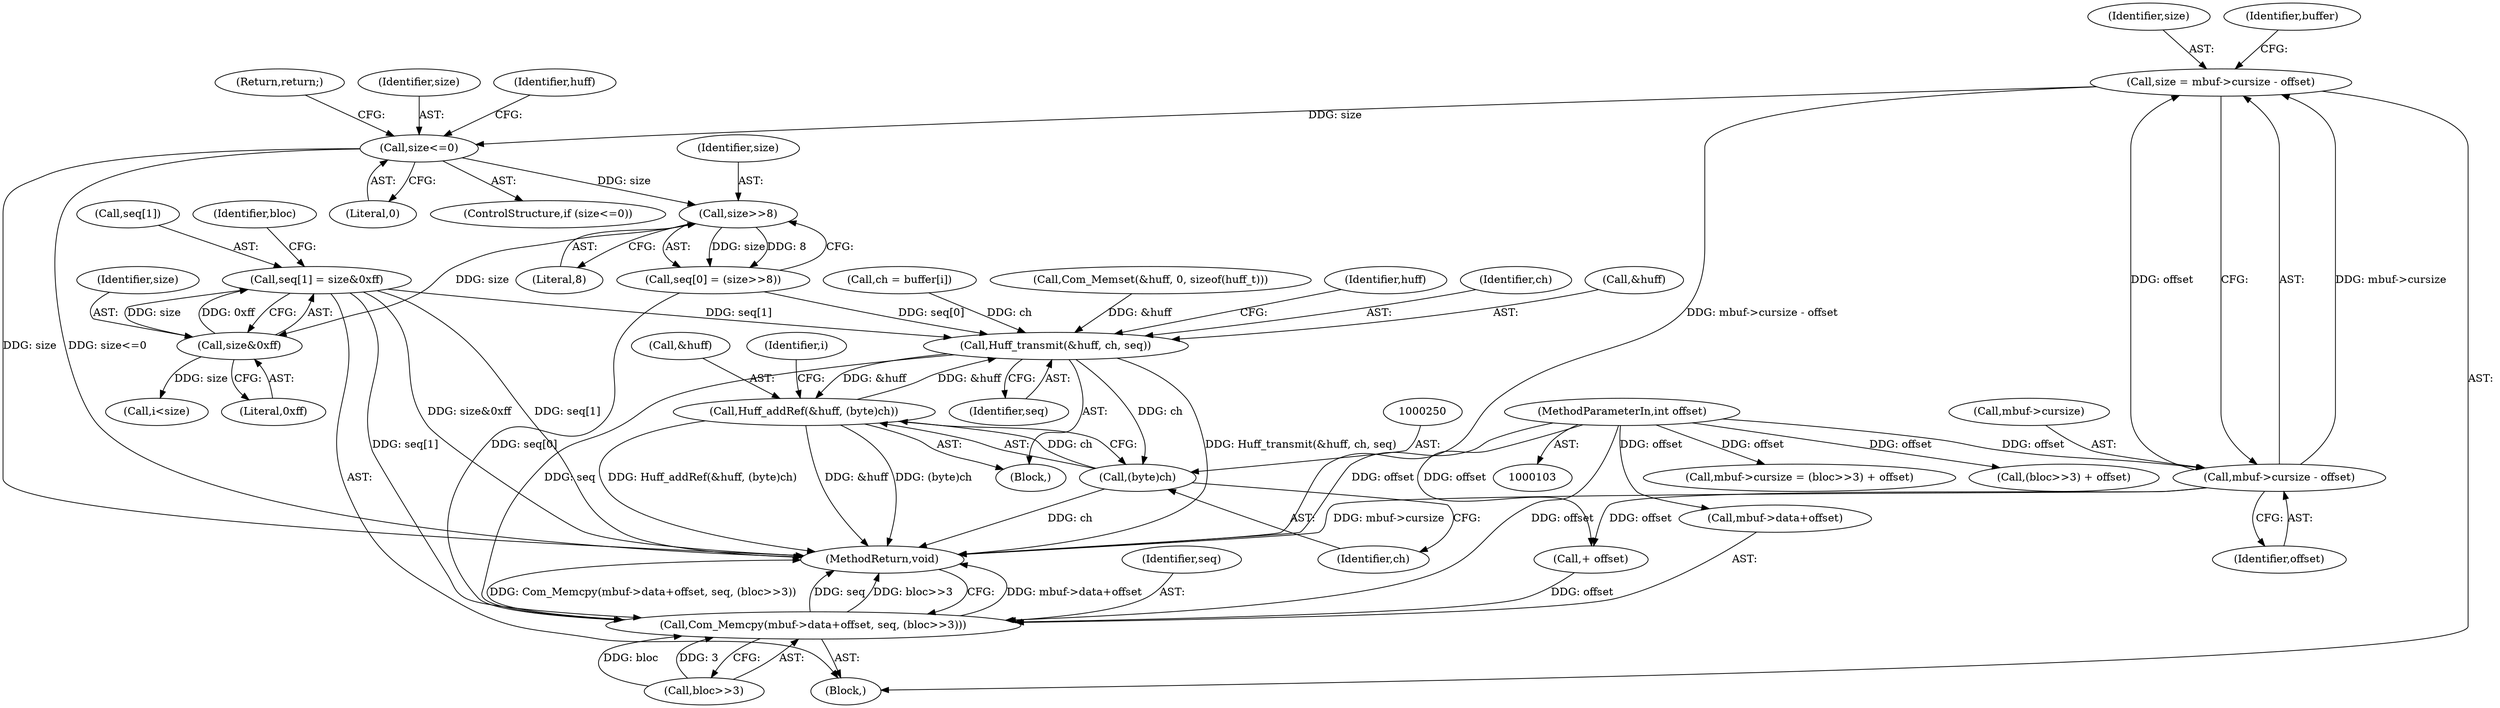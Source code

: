 digraph "1_ioq3_d2b1d124d4055c2fcbe5126863487c52fd58cca1@array" {
"1000216" [label="(Call,seq[1] = size&0xff)"];
"1000220" [label="(Call,size&0xff)"];
"1000213" [label="(Call,size>>8)"];
"1000129" [label="(Call,size<=0)"];
"1000113" [label="(Call,size = mbuf->cursize - offset)"];
"1000115" [label="(Call,mbuf->cursize - offset)"];
"1000105" [label="(MethodParameterIn,int offset)"];
"1000241" [label="(Call,Huff_transmit(&huff, ch, seq))"];
"1000246" [label="(Call,Huff_addRef(&huff, (byte)ch))"];
"1000249" [label="(Call,(byte)ch)"];
"1000264" [label="(Call,Com_Memcpy(mbuf->data+offset, seq, (bloc>>3)))"];
"1000249" [label="(Call,(byte)ch)"];
"1000116" [label="(Call,mbuf->cursize)"];
"1000130" [label="(Identifier,size)"];
"1000265" [label="(Call,mbuf->data+offset)"];
"1000274" [label="(MethodReturn,void)"];
"1000247" [label="(Call,&huff)"];
"1000220" [label="(Call,size&0xff)"];
"1000244" [label="(Identifier,ch)"];
"1000106" [label="(Block,)"];
"1000235" [label="(Block,)"];
"1000221" [label="(Identifier,size)"];
"1000114" [label="(Identifier,size)"];
"1000242" [label="(Call,&huff)"];
"1000264" [label="(Call,Com_Memcpy(mbuf->data+offset, seq, (bloc>>3)))"];
"1000136" [label="(Identifier,huff)"];
"1000251" [label="(Identifier,ch)"];
"1000115" [label="(Call,mbuf->cursize - offset)"];
"1000270" [label="(Identifier,seq)"];
"1000119" [label="(Identifier,offset)"];
"1000236" [label="(Call,ch = buffer[i])"];
"1000213" [label="(Call,size>>8)"];
"1000133" [label="(Return,return;)"];
"1000113" [label="(Call,size = mbuf->cursize - offset)"];
"1000255" [label="(Call,mbuf->cursize = (bloc>>3) + offset)"];
"1000230" [label="(Call,i<size)"];
"1000129" [label="(Call,size<=0)"];
"1000131" [label="(Literal,0)"];
"1000241" [label="(Call,Huff_transmit(&huff, ch, seq))"];
"1000216" [label="(Call,seq[1] = size&0xff)"];
"1000128" [label="(ControlStructure,if (size<=0))"];
"1000246" [label="(Call,Huff_addRef(&huff, (byte)ch))"];
"1000224" [label="(Identifier,bloc)"];
"1000222" [label="(Literal,0xff)"];
"1000259" [label="(Call,(bloc>>3) + offset)"];
"1000217" [label="(Call,seq[1])"];
"1000214" [label="(Identifier,size)"];
"1000134" [label="(Call,Com_Memset(&huff, 0, sizeof(huff_t)))"];
"1000245" [label="(Identifier,seq)"];
"1000234" [label="(Identifier,i)"];
"1000209" [label="(Call,seq[0] = (size>>8))"];
"1000271" [label="(Call,bloc>>3)"];
"1000248" [label="(Identifier,huff)"];
"1000126" [label="(Call,+ offset)"];
"1000215" [label="(Literal,8)"];
"1000105" [label="(MethodParameterIn,int offset)"];
"1000121" [label="(Identifier,buffer)"];
"1000216" -> "1000106"  [label="AST: "];
"1000216" -> "1000220"  [label="CFG: "];
"1000217" -> "1000216"  [label="AST: "];
"1000220" -> "1000216"  [label="AST: "];
"1000224" -> "1000216"  [label="CFG: "];
"1000216" -> "1000274"  [label="DDG: seq[1]"];
"1000216" -> "1000274"  [label="DDG: size&0xff"];
"1000220" -> "1000216"  [label="DDG: size"];
"1000220" -> "1000216"  [label="DDG: 0xff"];
"1000216" -> "1000241"  [label="DDG: seq[1]"];
"1000216" -> "1000264"  [label="DDG: seq[1]"];
"1000220" -> "1000222"  [label="CFG: "];
"1000221" -> "1000220"  [label="AST: "];
"1000222" -> "1000220"  [label="AST: "];
"1000213" -> "1000220"  [label="DDG: size"];
"1000220" -> "1000230"  [label="DDG: size"];
"1000213" -> "1000209"  [label="AST: "];
"1000213" -> "1000215"  [label="CFG: "];
"1000214" -> "1000213"  [label="AST: "];
"1000215" -> "1000213"  [label="AST: "];
"1000209" -> "1000213"  [label="CFG: "];
"1000213" -> "1000209"  [label="DDG: size"];
"1000213" -> "1000209"  [label="DDG: 8"];
"1000129" -> "1000213"  [label="DDG: size"];
"1000129" -> "1000128"  [label="AST: "];
"1000129" -> "1000131"  [label="CFG: "];
"1000130" -> "1000129"  [label="AST: "];
"1000131" -> "1000129"  [label="AST: "];
"1000133" -> "1000129"  [label="CFG: "];
"1000136" -> "1000129"  [label="CFG: "];
"1000129" -> "1000274"  [label="DDG: size"];
"1000129" -> "1000274"  [label="DDG: size<=0"];
"1000113" -> "1000129"  [label="DDG: size"];
"1000113" -> "1000106"  [label="AST: "];
"1000113" -> "1000115"  [label="CFG: "];
"1000114" -> "1000113"  [label="AST: "];
"1000115" -> "1000113"  [label="AST: "];
"1000121" -> "1000113"  [label="CFG: "];
"1000113" -> "1000274"  [label="DDG: mbuf->cursize - offset"];
"1000115" -> "1000113"  [label="DDG: mbuf->cursize"];
"1000115" -> "1000113"  [label="DDG: offset"];
"1000115" -> "1000119"  [label="CFG: "];
"1000116" -> "1000115"  [label="AST: "];
"1000119" -> "1000115"  [label="AST: "];
"1000115" -> "1000274"  [label="DDG: mbuf->cursize"];
"1000105" -> "1000115"  [label="DDG: offset"];
"1000115" -> "1000126"  [label="DDG: offset"];
"1000105" -> "1000103"  [label="AST: "];
"1000105" -> "1000274"  [label="DDG: offset"];
"1000105" -> "1000126"  [label="DDG: offset"];
"1000105" -> "1000255"  [label="DDG: offset"];
"1000105" -> "1000259"  [label="DDG: offset"];
"1000105" -> "1000264"  [label="DDG: offset"];
"1000105" -> "1000265"  [label="DDG: offset"];
"1000241" -> "1000235"  [label="AST: "];
"1000241" -> "1000245"  [label="CFG: "];
"1000242" -> "1000241"  [label="AST: "];
"1000244" -> "1000241"  [label="AST: "];
"1000245" -> "1000241"  [label="AST: "];
"1000248" -> "1000241"  [label="CFG: "];
"1000241" -> "1000274"  [label="DDG: Huff_transmit(&huff, ch, seq)"];
"1000134" -> "1000241"  [label="DDG: &huff"];
"1000246" -> "1000241"  [label="DDG: &huff"];
"1000236" -> "1000241"  [label="DDG: ch"];
"1000209" -> "1000241"  [label="DDG: seq[0]"];
"1000241" -> "1000246"  [label="DDG: &huff"];
"1000241" -> "1000249"  [label="DDG: ch"];
"1000241" -> "1000264"  [label="DDG: seq"];
"1000246" -> "1000235"  [label="AST: "];
"1000246" -> "1000249"  [label="CFG: "];
"1000247" -> "1000246"  [label="AST: "];
"1000249" -> "1000246"  [label="AST: "];
"1000234" -> "1000246"  [label="CFG: "];
"1000246" -> "1000274"  [label="DDG: Huff_addRef(&huff, (byte)ch)"];
"1000246" -> "1000274"  [label="DDG: &huff"];
"1000246" -> "1000274"  [label="DDG: (byte)ch"];
"1000249" -> "1000246"  [label="DDG: ch"];
"1000249" -> "1000251"  [label="CFG: "];
"1000250" -> "1000249"  [label="AST: "];
"1000251" -> "1000249"  [label="AST: "];
"1000249" -> "1000274"  [label="DDG: ch"];
"1000264" -> "1000106"  [label="AST: "];
"1000264" -> "1000271"  [label="CFG: "];
"1000265" -> "1000264"  [label="AST: "];
"1000270" -> "1000264"  [label="AST: "];
"1000271" -> "1000264"  [label="AST: "];
"1000274" -> "1000264"  [label="CFG: "];
"1000264" -> "1000274"  [label="DDG: mbuf->data+offset"];
"1000264" -> "1000274"  [label="DDG: Com_Memcpy(mbuf->data+offset, seq, (bloc>>3))"];
"1000264" -> "1000274"  [label="DDG: seq"];
"1000264" -> "1000274"  [label="DDG: bloc>>3"];
"1000126" -> "1000264"  [label="DDG: offset"];
"1000209" -> "1000264"  [label="DDG: seq[0]"];
"1000271" -> "1000264"  [label="DDG: bloc"];
"1000271" -> "1000264"  [label="DDG: 3"];
}
